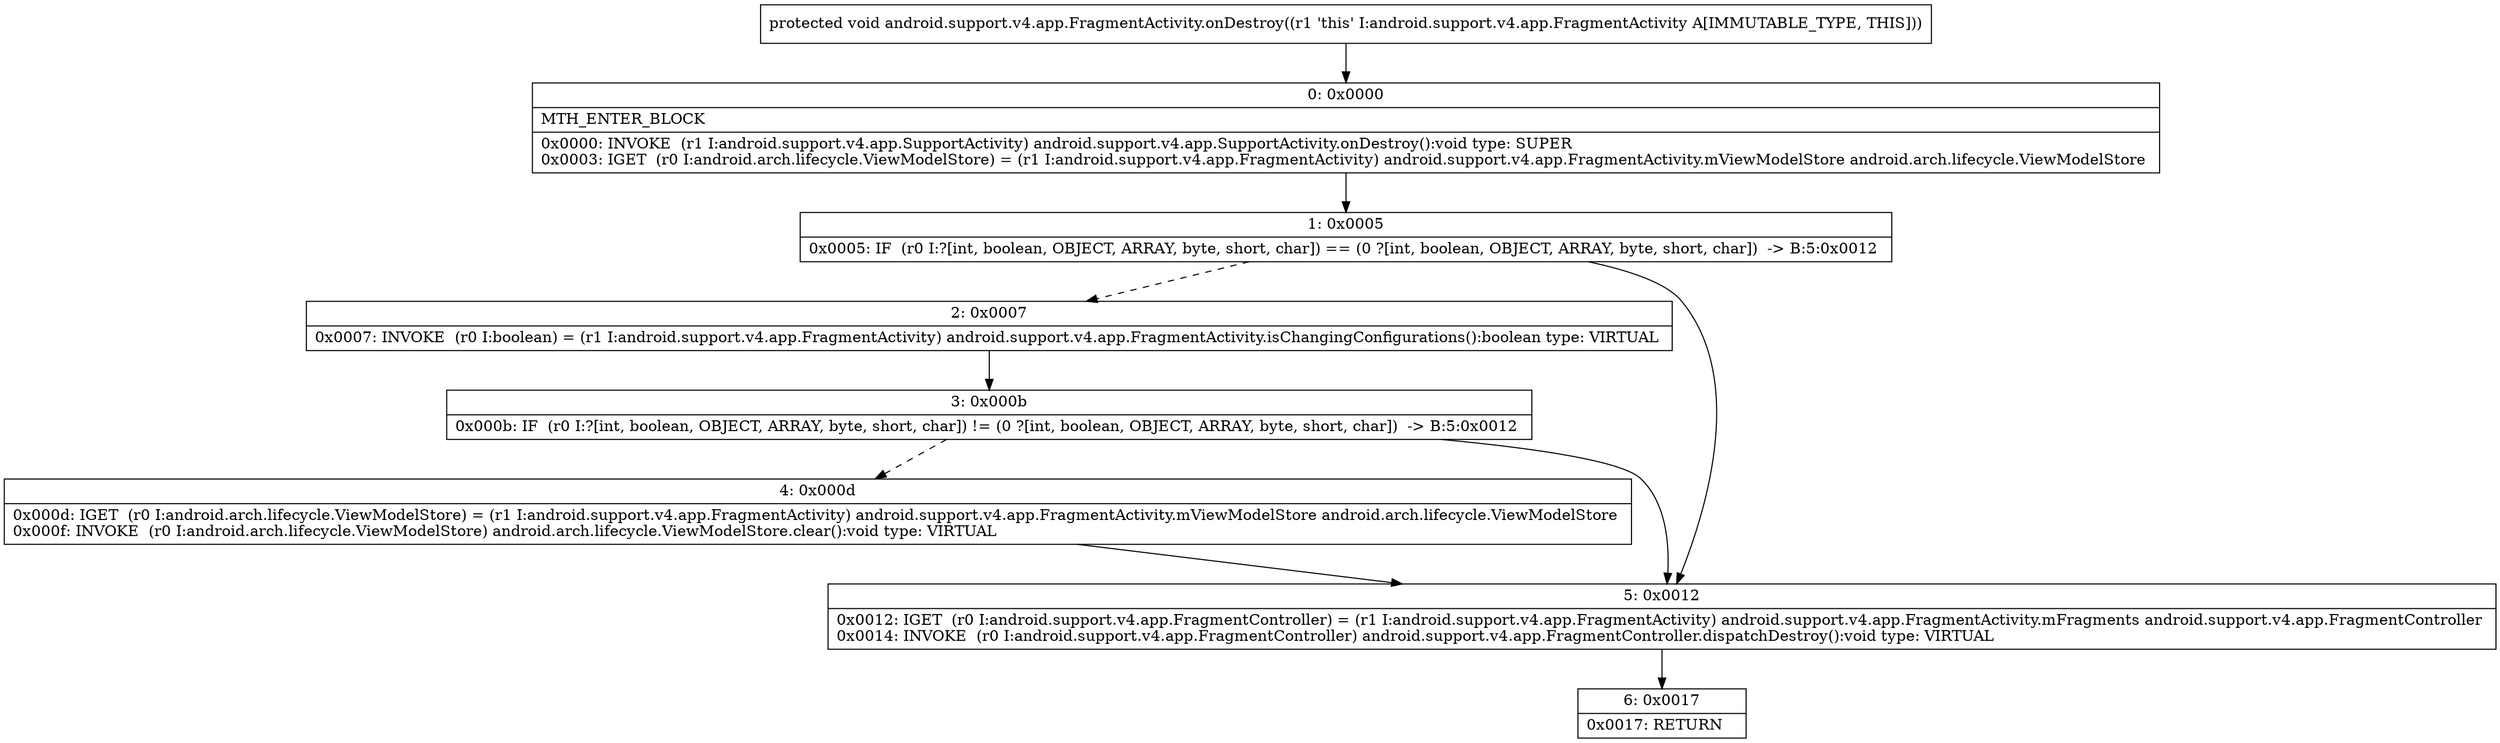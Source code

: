 digraph "CFG forandroid.support.v4.app.FragmentActivity.onDestroy()V" {
Node_0 [shape=record,label="{0\:\ 0x0000|MTH_ENTER_BLOCK\l|0x0000: INVOKE  (r1 I:android.support.v4.app.SupportActivity) android.support.v4.app.SupportActivity.onDestroy():void type: SUPER \l0x0003: IGET  (r0 I:android.arch.lifecycle.ViewModelStore) = (r1 I:android.support.v4.app.FragmentActivity) android.support.v4.app.FragmentActivity.mViewModelStore android.arch.lifecycle.ViewModelStore \l}"];
Node_1 [shape=record,label="{1\:\ 0x0005|0x0005: IF  (r0 I:?[int, boolean, OBJECT, ARRAY, byte, short, char]) == (0 ?[int, boolean, OBJECT, ARRAY, byte, short, char])  \-\> B:5:0x0012 \l}"];
Node_2 [shape=record,label="{2\:\ 0x0007|0x0007: INVOKE  (r0 I:boolean) = (r1 I:android.support.v4.app.FragmentActivity) android.support.v4.app.FragmentActivity.isChangingConfigurations():boolean type: VIRTUAL \l}"];
Node_3 [shape=record,label="{3\:\ 0x000b|0x000b: IF  (r0 I:?[int, boolean, OBJECT, ARRAY, byte, short, char]) != (0 ?[int, boolean, OBJECT, ARRAY, byte, short, char])  \-\> B:5:0x0012 \l}"];
Node_4 [shape=record,label="{4\:\ 0x000d|0x000d: IGET  (r0 I:android.arch.lifecycle.ViewModelStore) = (r1 I:android.support.v4.app.FragmentActivity) android.support.v4.app.FragmentActivity.mViewModelStore android.arch.lifecycle.ViewModelStore \l0x000f: INVOKE  (r0 I:android.arch.lifecycle.ViewModelStore) android.arch.lifecycle.ViewModelStore.clear():void type: VIRTUAL \l}"];
Node_5 [shape=record,label="{5\:\ 0x0012|0x0012: IGET  (r0 I:android.support.v4.app.FragmentController) = (r1 I:android.support.v4.app.FragmentActivity) android.support.v4.app.FragmentActivity.mFragments android.support.v4.app.FragmentController \l0x0014: INVOKE  (r0 I:android.support.v4.app.FragmentController) android.support.v4.app.FragmentController.dispatchDestroy():void type: VIRTUAL \l}"];
Node_6 [shape=record,label="{6\:\ 0x0017|0x0017: RETURN   \l}"];
MethodNode[shape=record,label="{protected void android.support.v4.app.FragmentActivity.onDestroy((r1 'this' I:android.support.v4.app.FragmentActivity A[IMMUTABLE_TYPE, THIS])) }"];
MethodNode -> Node_0;
Node_0 -> Node_1;
Node_1 -> Node_2[style=dashed];
Node_1 -> Node_5;
Node_2 -> Node_3;
Node_3 -> Node_4[style=dashed];
Node_3 -> Node_5;
Node_4 -> Node_5;
Node_5 -> Node_6;
}

